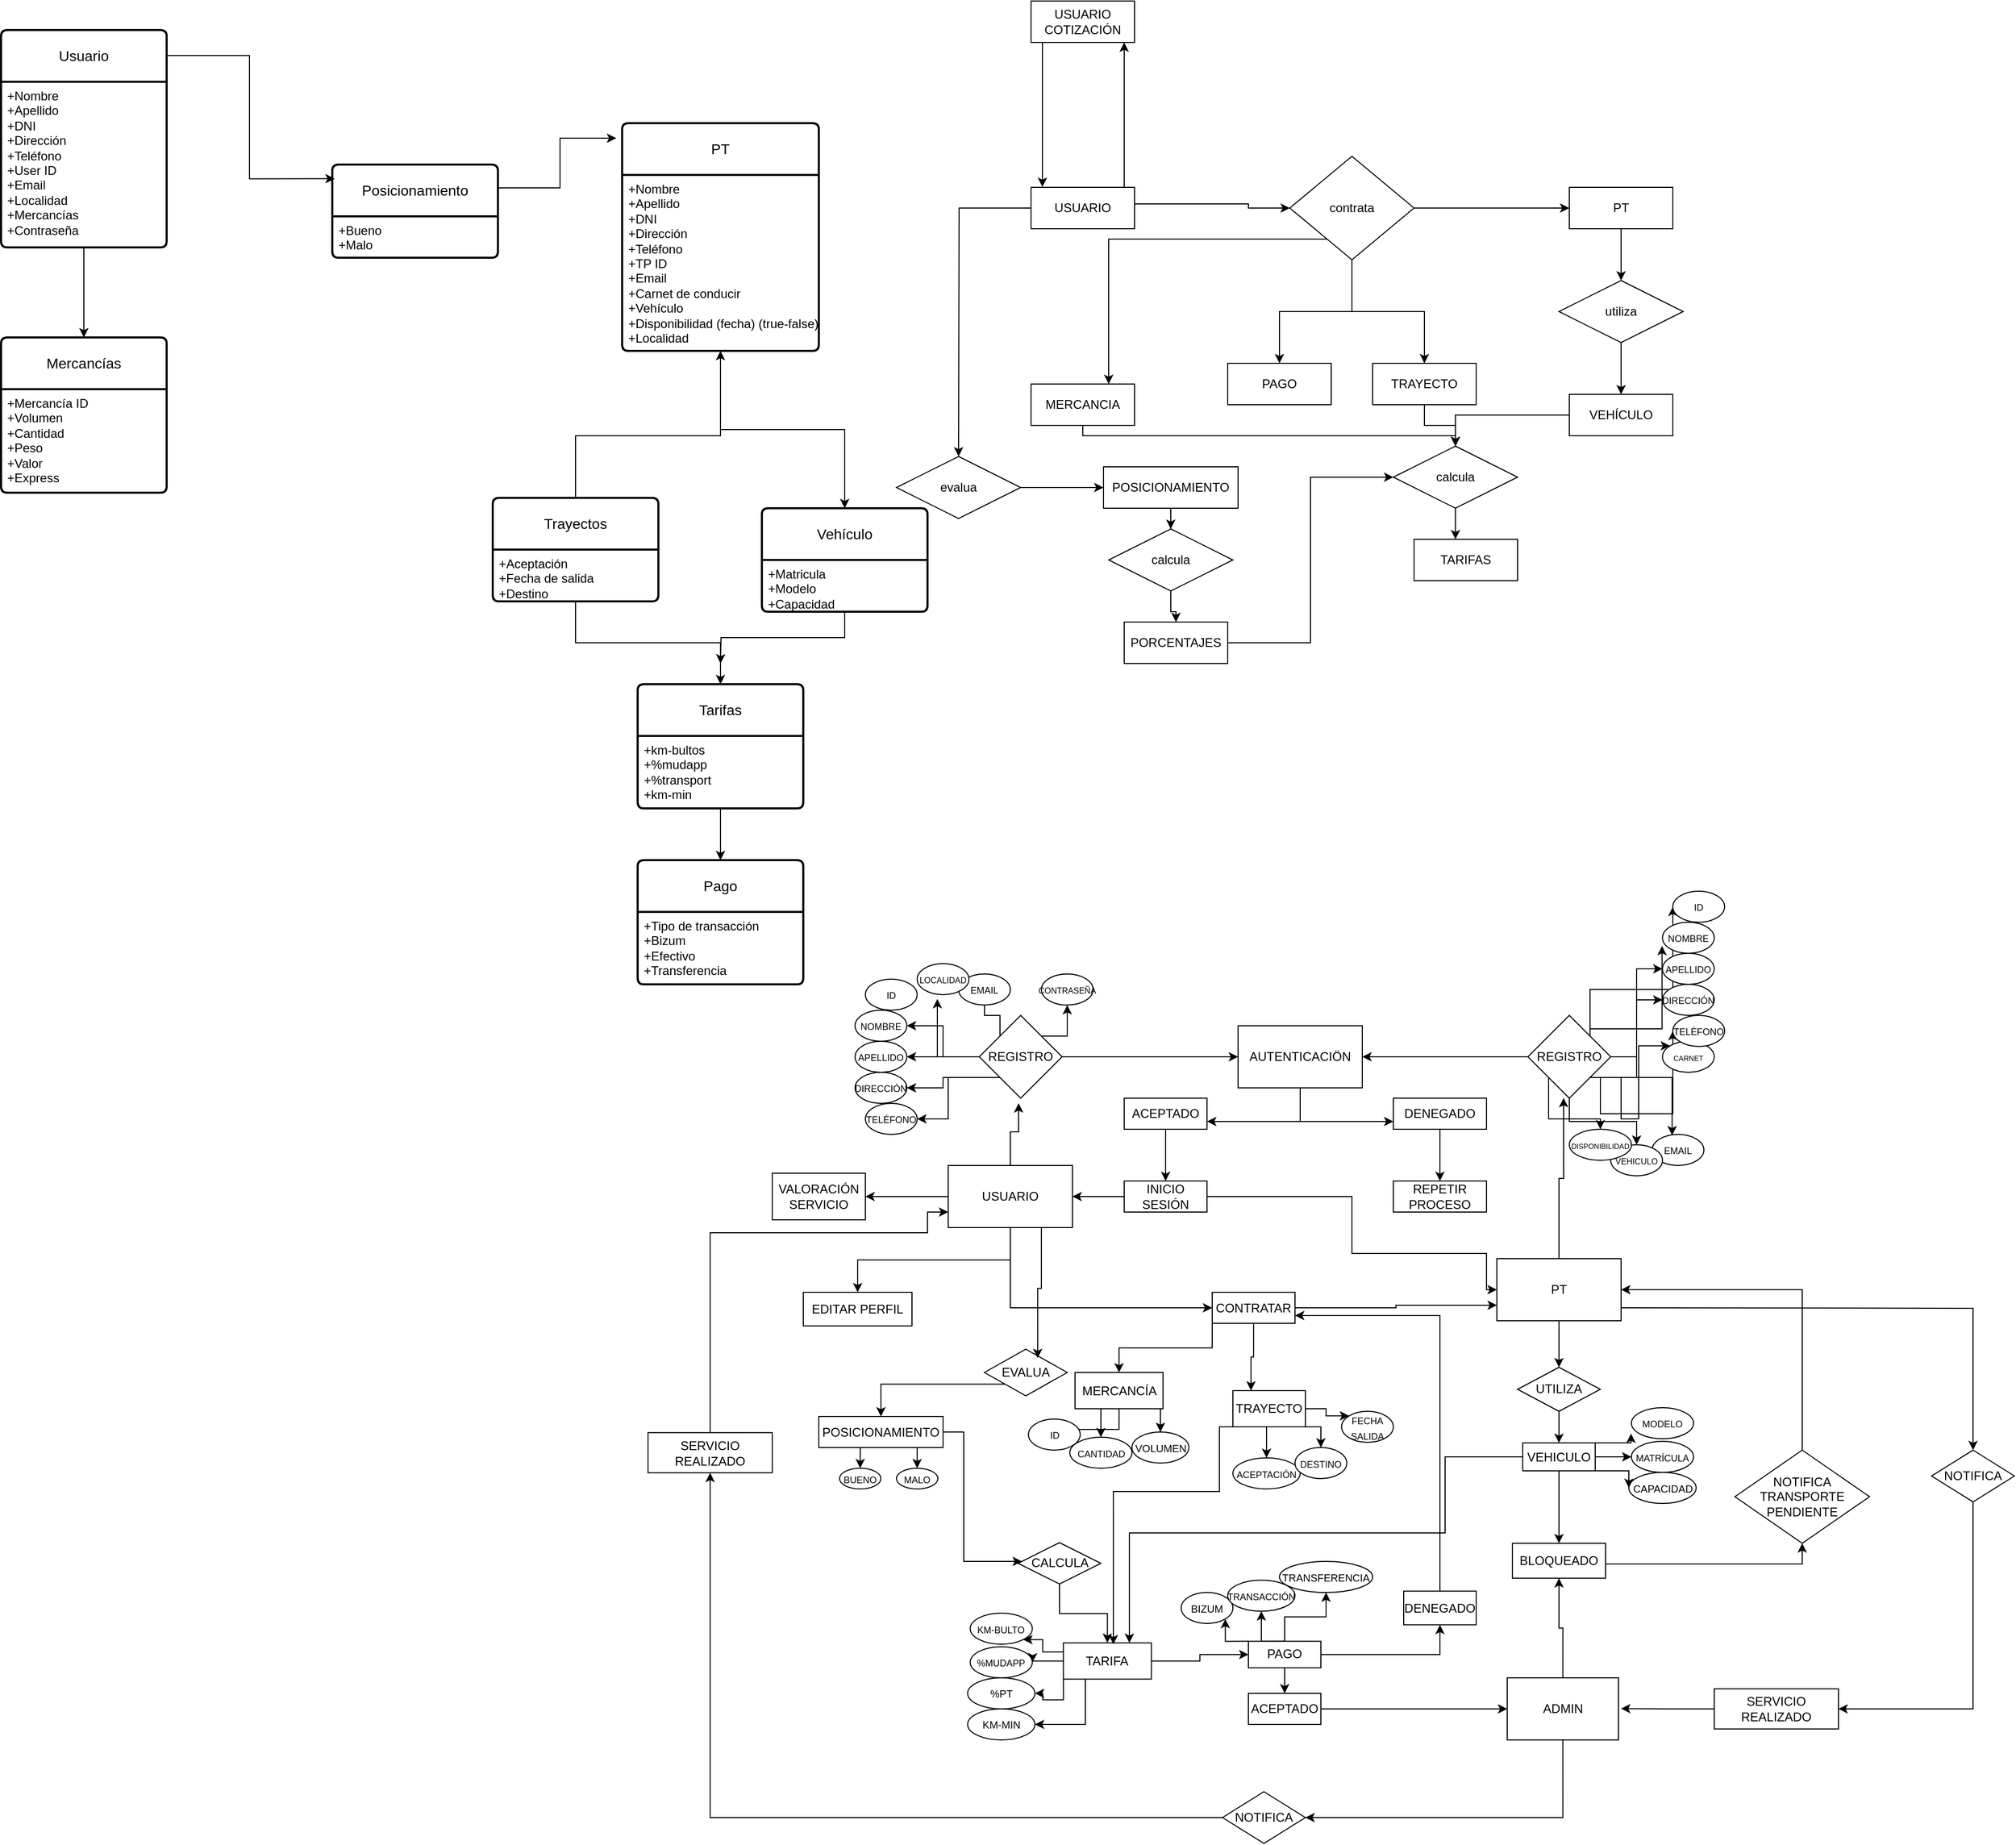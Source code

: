 <mxfile version="22.1.17" type="github">
  <diagram id="R2lEEEUBdFMjLlhIrx00" name="Page-1">
    <mxGraphModel dx="2389" dy="2555" grid="1" gridSize="10" guides="1" tooltips="1" connect="1" arrows="1" fold="1" page="1" pageScale="1" pageWidth="850" pageHeight="1100" math="0" shadow="0" extFonts="Permanent Marker^https://fonts.googleapis.com/css?family=Permanent+Marker">
      <root>
        <mxCell id="0" />
        <mxCell id="1" parent="0" />
        <mxCell id="s-wujuHhtaPkNqWGCWmi-6" style="edgeStyle=orthogonalEdgeStyle;rounded=0;orthogonalLoop=1;jettySize=auto;html=1;entryX=0;entryY=0.5;entryDx=0;entryDy=0;" parent="1" source="s-wujuHhtaPkNqWGCWmi-2" target="s-wujuHhtaPkNqWGCWmi-5" edge="1">
          <mxGeometry relative="1" as="geometry" />
        </mxCell>
        <mxCell id="s-wujuHhtaPkNqWGCWmi-42" style="edgeStyle=orthogonalEdgeStyle;rounded=0;orthogonalLoop=1;jettySize=auto;html=1;entryX=0.75;entryY=0;entryDx=0;entryDy=0;" parent="1" source="s-wujuHhtaPkNqWGCWmi-2" target="s-wujuHhtaPkNqWGCWmi-13" edge="1">
          <mxGeometry relative="1" as="geometry">
            <Array as="points">
              <mxPoint x="235" y="-830" />
            </Array>
          </mxGeometry>
        </mxCell>
        <mxCell id="s-wujuHhtaPkNqWGCWmi-43" style="edgeStyle=orthogonalEdgeStyle;rounded=0;orthogonalLoop=1;jettySize=auto;html=1;" parent="1" source="s-wujuHhtaPkNqWGCWmi-2" target="s-wujuHhtaPkNqWGCWmi-14" edge="1">
          <mxGeometry relative="1" as="geometry" />
        </mxCell>
        <mxCell id="s-wujuHhtaPkNqWGCWmi-44" style="edgeStyle=orthogonalEdgeStyle;rounded=0;orthogonalLoop=1;jettySize=auto;html=1;" parent="1" source="s-wujuHhtaPkNqWGCWmi-2" target="s-wujuHhtaPkNqWGCWmi-12" edge="1">
          <mxGeometry relative="1" as="geometry" />
        </mxCell>
        <mxCell id="s-wujuHhtaPkNqWGCWmi-2" value="contrata" style="shape=rhombus;perimeter=rhombusPerimeter;whiteSpace=wrap;html=1;align=center;" parent="1" vertex="1">
          <mxGeometry x="410" y="-910" width="120" height="100" as="geometry" />
        </mxCell>
        <mxCell id="s-wujuHhtaPkNqWGCWmi-25" style="edgeStyle=orthogonalEdgeStyle;rounded=0;orthogonalLoop=1;jettySize=auto;html=1;" parent="1" source="s-wujuHhtaPkNqWGCWmi-4" edge="1">
          <mxGeometry relative="1" as="geometry">
            <mxPoint x="90" y="-620" as="targetPoint" />
          </mxGeometry>
        </mxCell>
        <mxCell id="s-wujuHhtaPkNqWGCWmi-46" style="edgeStyle=orthogonalEdgeStyle;rounded=0;orthogonalLoop=1;jettySize=auto;html=1;" parent="1" source="s-wujuHhtaPkNqWGCWmi-4" target="s-wujuHhtaPkNqWGCWmi-45" edge="1">
          <mxGeometry relative="1" as="geometry">
            <Array as="points">
              <mxPoint x="250" y="-960" />
              <mxPoint x="250" y="-960" />
            </Array>
          </mxGeometry>
        </mxCell>
        <mxCell id="s-wujuHhtaPkNqWGCWmi-4" value="USUARIO" style="whiteSpace=wrap;html=1;align=center;" parent="1" vertex="1">
          <mxGeometry x="160" y="-880" width="100" height="40" as="geometry" />
        </mxCell>
        <mxCell id="s-wujuHhtaPkNqWGCWmi-29" style="edgeStyle=orthogonalEdgeStyle;rounded=0;orthogonalLoop=1;jettySize=auto;html=1;entryX=0.5;entryY=0;entryDx=0;entryDy=0;" parent="1" source="s-wujuHhtaPkNqWGCWmi-5" target="s-wujuHhtaPkNqWGCWmi-28" edge="1">
          <mxGeometry relative="1" as="geometry" />
        </mxCell>
        <mxCell id="s-wujuHhtaPkNqWGCWmi-5" value="PT" style="whiteSpace=wrap;html=1;align=center;" parent="1" vertex="1">
          <mxGeometry x="680" y="-880" width="100" height="40" as="geometry" />
        </mxCell>
        <mxCell id="s-wujuHhtaPkNqWGCWmi-10" style="edgeStyle=orthogonalEdgeStyle;rounded=0;orthogonalLoop=1;jettySize=auto;html=1;entryX=0;entryY=0.5;entryDx=0;entryDy=0;" parent="1" target="s-wujuHhtaPkNqWGCWmi-2" edge="1">
          <mxGeometry relative="1" as="geometry">
            <mxPoint x="260" y="-864" as="sourcePoint" />
            <mxPoint x="378.04" y="-855.85" as="targetPoint" />
            <Array as="points">
              <mxPoint x="370" y="-864" />
              <mxPoint x="370" y="-860" />
            </Array>
          </mxGeometry>
        </mxCell>
        <mxCell id="s-wujuHhtaPkNqWGCWmi-35" style="edgeStyle=orthogonalEdgeStyle;rounded=0;orthogonalLoop=1;jettySize=auto;html=1;entryX=0.5;entryY=0;entryDx=0;entryDy=0;" parent="1" source="s-wujuHhtaPkNqWGCWmi-11" target="s-wujuHhtaPkNqWGCWmi-32" edge="1">
          <mxGeometry relative="1" as="geometry" />
        </mxCell>
        <mxCell id="s-wujuHhtaPkNqWGCWmi-11" value="VEHÍCULO" style="whiteSpace=wrap;html=1;align=center;" parent="1" vertex="1">
          <mxGeometry x="680" y="-680" width="100" height="40" as="geometry" />
        </mxCell>
        <mxCell id="s-wujuHhtaPkNqWGCWmi-34" style="edgeStyle=orthogonalEdgeStyle;rounded=0;orthogonalLoop=1;jettySize=auto;html=1;entryX=0.5;entryY=0;entryDx=0;entryDy=0;" parent="1" source="s-wujuHhtaPkNqWGCWmi-12" target="s-wujuHhtaPkNqWGCWmi-32" edge="1">
          <mxGeometry relative="1" as="geometry" />
        </mxCell>
        <mxCell id="s-wujuHhtaPkNqWGCWmi-12" value="TRAYECTO" style="whiteSpace=wrap;html=1;align=center;" parent="1" vertex="1">
          <mxGeometry x="490" y="-710" width="100" height="40" as="geometry" />
        </mxCell>
        <mxCell id="s-wujuHhtaPkNqWGCWmi-33" style="edgeStyle=orthogonalEdgeStyle;rounded=0;orthogonalLoop=1;jettySize=auto;html=1;" parent="1" source="s-wujuHhtaPkNqWGCWmi-13" target="s-wujuHhtaPkNqWGCWmi-32" edge="1">
          <mxGeometry relative="1" as="geometry">
            <Array as="points">
              <mxPoint x="210" y="-640" />
              <mxPoint x="570" y="-640" />
            </Array>
          </mxGeometry>
        </mxCell>
        <mxCell id="s-wujuHhtaPkNqWGCWmi-13" value="MERCANCIA" style="whiteSpace=wrap;html=1;align=center;" parent="1" vertex="1">
          <mxGeometry x="160" y="-690" width="100" height="40" as="geometry" />
        </mxCell>
        <mxCell id="s-wujuHhtaPkNqWGCWmi-14" value="PAGO" style="whiteSpace=wrap;html=1;align=center;" parent="1" vertex="1">
          <mxGeometry x="350" y="-710" width="100" height="40" as="geometry" />
        </mxCell>
        <mxCell id="s-wujuHhtaPkNqWGCWmi-15" value="TARIFAS" style="whiteSpace=wrap;html=1;align=center;" parent="1" vertex="1">
          <mxGeometry x="530" y="-540" width="100" height="40" as="geometry" />
        </mxCell>
        <mxCell id="s-wujuHhtaPkNqWGCWmi-39" style="edgeStyle=orthogonalEdgeStyle;rounded=0;orthogonalLoop=1;jettySize=auto;html=1;entryX=0.5;entryY=0;entryDx=0;entryDy=0;" parent="1" source="s-wujuHhtaPkNqWGCWmi-16" target="s-wujuHhtaPkNqWGCWmi-38" edge="1">
          <mxGeometry relative="1" as="geometry" />
        </mxCell>
        <mxCell id="s-wujuHhtaPkNqWGCWmi-16" value="POSICIONAMIENTO" style="whiteSpace=wrap;html=1;align=center;" parent="1" vertex="1">
          <mxGeometry x="230" y="-610" width="130" height="40" as="geometry" />
        </mxCell>
        <mxCell id="s-wujuHhtaPkNqWGCWmi-41" style="edgeStyle=orthogonalEdgeStyle;rounded=0;orthogonalLoop=1;jettySize=auto;html=1;entryX=0;entryY=0.5;entryDx=0;entryDy=0;" parent="1" source="s-wujuHhtaPkNqWGCWmi-17" target="s-wujuHhtaPkNqWGCWmi-32" edge="1">
          <mxGeometry relative="1" as="geometry" />
        </mxCell>
        <mxCell id="s-wujuHhtaPkNqWGCWmi-17" value="PORCENTAJES" style="whiteSpace=wrap;html=1;align=center;" parent="1" vertex="1">
          <mxGeometry x="250" y="-460" width="100" height="40" as="geometry" />
        </mxCell>
        <mxCell id="s-wujuHhtaPkNqWGCWmi-26" style="edgeStyle=orthogonalEdgeStyle;rounded=0;orthogonalLoop=1;jettySize=auto;html=1;" parent="1" source="s-wujuHhtaPkNqWGCWmi-24" target="s-wujuHhtaPkNqWGCWmi-16" edge="1">
          <mxGeometry relative="1" as="geometry" />
        </mxCell>
        <mxCell id="s-wujuHhtaPkNqWGCWmi-24" value="evalua" style="shape=rhombus;perimeter=rhombusPerimeter;whiteSpace=wrap;html=1;align=center;" parent="1" vertex="1">
          <mxGeometry x="30" y="-620" width="120" height="60" as="geometry" />
        </mxCell>
        <mxCell id="s-wujuHhtaPkNqWGCWmi-30" style="edgeStyle=orthogonalEdgeStyle;rounded=0;orthogonalLoop=1;jettySize=auto;html=1;" parent="1" source="s-wujuHhtaPkNqWGCWmi-28" target="s-wujuHhtaPkNqWGCWmi-11" edge="1">
          <mxGeometry relative="1" as="geometry" />
        </mxCell>
        <mxCell id="s-wujuHhtaPkNqWGCWmi-28" value="utiliza" style="shape=rhombus;perimeter=rhombusPerimeter;whiteSpace=wrap;html=1;align=center;" parent="1" vertex="1">
          <mxGeometry x="670" y="-790" width="120" height="60" as="geometry" />
        </mxCell>
        <mxCell id="s-wujuHhtaPkNqWGCWmi-32" value="calcula" style="shape=rhombus;perimeter=rhombusPerimeter;whiteSpace=wrap;html=1;align=center;" parent="1" vertex="1">
          <mxGeometry x="510" y="-630" width="120" height="60" as="geometry" />
        </mxCell>
        <mxCell id="s-wujuHhtaPkNqWGCWmi-36" style="edgeStyle=orthogonalEdgeStyle;rounded=0;orthogonalLoop=1;jettySize=auto;html=1;entryX=0.4;entryY=0;entryDx=0;entryDy=0;entryPerimeter=0;" parent="1" source="s-wujuHhtaPkNqWGCWmi-32" target="s-wujuHhtaPkNqWGCWmi-15" edge="1">
          <mxGeometry relative="1" as="geometry" />
        </mxCell>
        <mxCell id="s-wujuHhtaPkNqWGCWmi-40" style="edgeStyle=orthogonalEdgeStyle;rounded=0;orthogonalLoop=1;jettySize=auto;html=1;" parent="1" source="s-wujuHhtaPkNqWGCWmi-38" target="s-wujuHhtaPkNqWGCWmi-17" edge="1">
          <mxGeometry relative="1" as="geometry" />
        </mxCell>
        <mxCell id="s-wujuHhtaPkNqWGCWmi-38" value="calcula" style="shape=rhombus;perimeter=rhombusPerimeter;whiteSpace=wrap;html=1;align=center;" parent="1" vertex="1">
          <mxGeometry x="235" y="-550" width="120" height="60" as="geometry" />
        </mxCell>
        <mxCell id="s-wujuHhtaPkNqWGCWmi-45" value="USUARIO COTIZACIÓN" style="whiteSpace=wrap;html=1;align=center;" parent="1" vertex="1">
          <mxGeometry x="160" y="-1060" width="100" height="40" as="geometry" />
        </mxCell>
        <mxCell id="s-wujuHhtaPkNqWGCWmi-47" style="edgeStyle=orthogonalEdgeStyle;rounded=0;orthogonalLoop=1;jettySize=auto;html=1;entryX=0.11;entryY=-0.01;entryDx=0;entryDy=0;entryPerimeter=0;" parent="1" source="s-wujuHhtaPkNqWGCWmi-45" target="s-wujuHhtaPkNqWGCWmi-4" edge="1">
          <mxGeometry relative="1" as="geometry">
            <Array as="points">
              <mxPoint x="180" y="-1020" />
              <mxPoint x="180" y="-1020" />
            </Array>
          </mxGeometry>
        </mxCell>
        <mxCell id="q2-BK6-ns6nN9b0wE0lk-145" style="edgeStyle=orthogonalEdgeStyle;rounded=0;orthogonalLoop=1;jettySize=auto;html=1;exitX=0.5;exitY=1;exitDx=0;exitDy=0;entryX=0.5;entryY=0;entryDx=0;entryDy=0;" parent="1" source="q2-BK6-ns6nN9b0wE0lk-79" target="q2-BK6-ns6nN9b0wE0lk-146" edge="1">
          <mxGeometry relative="1" as="geometry">
            <mxPoint x="60" y="220" as="targetPoint" />
          </mxGeometry>
        </mxCell>
        <mxCell id="q2-BK6-ns6nN9b0wE0lk-148" style="edgeStyle=orthogonalEdgeStyle;rounded=0;orthogonalLoop=1;jettySize=auto;html=1;exitX=0.5;exitY=1;exitDx=0;exitDy=0;entryX=0;entryY=0.5;entryDx=0;entryDy=0;" parent="1" source="q2-BK6-ns6nN9b0wE0lk-79" target="q2-BK6-ns6nN9b0wE0lk-147" edge="1">
          <mxGeometry relative="1" as="geometry" />
        </mxCell>
        <mxCell id="q2-BK6-ns6nN9b0wE0lk-282" value="" style="edgeStyle=orthogonalEdgeStyle;rounded=0;orthogonalLoop=1;jettySize=auto;html=1;" parent="1" source="q2-BK6-ns6nN9b0wE0lk-79" target="q2-BK6-ns6nN9b0wE0lk-281" edge="1">
          <mxGeometry relative="1" as="geometry" />
        </mxCell>
        <mxCell id="q2-BK6-ns6nN9b0wE0lk-79" value="USUARIO" style="rounded=0;whiteSpace=wrap;html=1;" parent="1" vertex="1">
          <mxGeometry x="80" y="65" width="120" height="60" as="geometry" />
        </mxCell>
        <mxCell id="q2-BK6-ns6nN9b0wE0lk-191" style="edgeStyle=orthogonalEdgeStyle;rounded=0;orthogonalLoop=1;jettySize=auto;html=1;exitX=0.5;exitY=1;exitDx=0;exitDy=0;" parent="1" source="q2-BK6-ns6nN9b0wE0lk-80" edge="1">
          <mxGeometry relative="1" as="geometry">
            <mxPoint x="670" y="260" as="targetPoint" />
          </mxGeometry>
        </mxCell>
        <mxCell id="MvOR6zMKKu_bMq5TuMZP-7" value="" style="edgeStyle=orthogonalEdgeStyle;rounded=0;orthogonalLoop=1;jettySize=auto;html=1;entryX=0.5;entryY=0;entryDx=0;entryDy=0;" edge="1" parent="1" target="MvOR6zMKKu_bMq5TuMZP-6">
          <mxGeometry relative="1" as="geometry">
            <mxPoint x="730" y="202.46" as="sourcePoint" />
            <mxPoint x="1070.059" y="357.497" as="targetPoint" />
          </mxGeometry>
        </mxCell>
        <mxCell id="q2-BK6-ns6nN9b0wE0lk-80" value="PT" style="rounded=0;whiteSpace=wrap;html=1;" parent="1" vertex="1">
          <mxGeometry x="610" y="155" width="120" height="60" as="geometry" />
        </mxCell>
        <mxCell id="q2-BK6-ns6nN9b0wE0lk-83" style="edgeStyle=orthogonalEdgeStyle;rounded=0;orthogonalLoop=1;jettySize=auto;html=1;exitX=1;exitY=0.5;exitDx=0;exitDy=0;entryX=0;entryY=0.5;entryDx=0;entryDy=0;" parent="1" source="q2-BK6-ns6nN9b0wE0lk-84" target="q2-BK6-ns6nN9b0wE0lk-87" edge="1">
          <mxGeometry relative="1" as="geometry">
            <mxPoint x="360" y="-130" as="targetPoint" />
          </mxGeometry>
        </mxCell>
        <mxCell id="q2-BK6-ns6nN9b0wE0lk-105" style="edgeStyle=orthogonalEdgeStyle;rounded=0;orthogonalLoop=1;jettySize=auto;html=1;entryX=1;entryY=0.5;entryDx=0;entryDy=0;" parent="1" source="q2-BK6-ns6nN9b0wE0lk-84" target="q2-BK6-ns6nN9b0wE0lk-93" edge="1">
          <mxGeometry relative="1" as="geometry">
            <mxPoint x="80" y="-35" as="sourcePoint" />
          </mxGeometry>
        </mxCell>
        <mxCell id="q2-BK6-ns6nN9b0wE0lk-106" style="edgeStyle=orthogonalEdgeStyle;rounded=0;orthogonalLoop=1;jettySize=auto;html=1;entryX=1;entryY=0.5;entryDx=0;entryDy=0;" parent="1" source="q2-BK6-ns6nN9b0wE0lk-84" target="q2-BK6-ns6nN9b0wE0lk-95" edge="1">
          <mxGeometry relative="1" as="geometry">
            <mxPoint x="80" y="-35" as="sourcePoint" />
          </mxGeometry>
        </mxCell>
        <mxCell id="q2-BK6-ns6nN9b0wE0lk-110" style="edgeStyle=orthogonalEdgeStyle;rounded=0;orthogonalLoop=1;jettySize=auto;html=1;exitX=0;exitY=0;exitDx=0;exitDy=0;entryX=0.5;entryY=0;entryDx=0;entryDy=0;" parent="1" source="q2-BK6-ns6nN9b0wE0lk-84" target="q2-BK6-ns6nN9b0wE0lk-97" edge="1">
          <mxGeometry relative="1" as="geometry">
            <mxPoint x="130" y="-170" as="sourcePoint" />
            <Array as="points">
              <mxPoint x="130" y="-80" />
              <mxPoint x="115" y="-80" />
            </Array>
          </mxGeometry>
        </mxCell>
        <mxCell id="q2-BK6-ns6nN9b0wE0lk-140" style="edgeStyle=orthogonalEdgeStyle;rounded=0;orthogonalLoop=1;jettySize=auto;html=1;exitX=0;exitY=1;exitDx=0;exitDy=0;entryX=1;entryY=0.5;entryDx=0;entryDy=0;" parent="1" source="q2-BK6-ns6nN9b0wE0lk-84" target="q2-BK6-ns6nN9b0wE0lk-94" edge="1">
          <mxGeometry relative="1" as="geometry" />
        </mxCell>
        <mxCell id="q2-BK6-ns6nN9b0wE0lk-141" style="edgeStyle=orthogonalEdgeStyle;rounded=0;orthogonalLoop=1;jettySize=auto;html=1;exitX=0;exitY=1;exitDx=0;exitDy=0;entryX=1;entryY=0.5;entryDx=0;entryDy=0;" parent="1" source="q2-BK6-ns6nN9b0wE0lk-84" target="q2-BK6-ns6nN9b0wE0lk-98" edge="1">
          <mxGeometry relative="1" as="geometry" />
        </mxCell>
        <mxCell id="q2-BK6-ns6nN9b0wE0lk-142" style="edgeStyle=orthogonalEdgeStyle;rounded=0;orthogonalLoop=1;jettySize=auto;html=1;exitX=1;exitY=0;exitDx=0;exitDy=0;entryX=0.5;entryY=1;entryDx=0;entryDy=0;" parent="1" source="q2-BK6-ns6nN9b0wE0lk-84" target="q2-BK6-ns6nN9b0wE0lk-103" edge="1">
          <mxGeometry relative="1" as="geometry" />
        </mxCell>
        <mxCell id="q2-BK6-ns6nN9b0wE0lk-84" value="REGISTRO" style="rhombus;whiteSpace=wrap;html=1;" parent="1" vertex="1">
          <mxGeometry x="110" y="-80" width="80" height="80" as="geometry" />
        </mxCell>
        <mxCell id="q2-BK6-ns6nN9b0wE0lk-85" style="edgeStyle=orthogonalEdgeStyle;rounded=0;orthogonalLoop=1;jettySize=auto;html=1;exitX=0.5;exitY=1;exitDx=0;exitDy=0;entryX=1;entryY=0.75;entryDx=0;entryDy=0;" parent="1" source="q2-BK6-ns6nN9b0wE0lk-87" target="q2-BK6-ns6nN9b0wE0lk-88" edge="1">
          <mxGeometry relative="1" as="geometry" />
        </mxCell>
        <mxCell id="q2-BK6-ns6nN9b0wE0lk-86" style="edgeStyle=orthogonalEdgeStyle;rounded=0;orthogonalLoop=1;jettySize=auto;html=1;exitX=0.5;exitY=1;exitDx=0;exitDy=0;entryX=0;entryY=0.75;entryDx=0;entryDy=0;" parent="1" source="q2-BK6-ns6nN9b0wE0lk-87" target="q2-BK6-ns6nN9b0wE0lk-89" edge="1">
          <mxGeometry relative="1" as="geometry" />
        </mxCell>
        <mxCell id="q2-BK6-ns6nN9b0wE0lk-87" value="AUTENTICACIÖN" style="rounded=0;whiteSpace=wrap;html=1;" parent="1" vertex="1">
          <mxGeometry x="360" y="-70" width="120" height="60" as="geometry" />
        </mxCell>
        <mxCell id="q2-BK6-ns6nN9b0wE0lk-138" style="edgeStyle=orthogonalEdgeStyle;rounded=0;orthogonalLoop=1;jettySize=auto;html=1;exitX=0.5;exitY=1;exitDx=0;exitDy=0;" parent="1" source="q2-BK6-ns6nN9b0wE0lk-88" target="q2-BK6-ns6nN9b0wE0lk-137" edge="1">
          <mxGeometry relative="1" as="geometry" />
        </mxCell>
        <mxCell id="q2-BK6-ns6nN9b0wE0lk-88" value="ACEPTADO" style="whiteSpace=wrap;html=1;align=center;" parent="1" vertex="1">
          <mxGeometry x="250" width="80" height="30" as="geometry" />
        </mxCell>
        <mxCell id="q2-BK6-ns6nN9b0wE0lk-136" style="edgeStyle=orthogonalEdgeStyle;rounded=0;orthogonalLoop=1;jettySize=auto;html=1;exitX=0.5;exitY=1;exitDx=0;exitDy=0;entryX=0.5;entryY=0;entryDx=0;entryDy=0;" parent="1" source="q2-BK6-ns6nN9b0wE0lk-89" target="q2-BK6-ns6nN9b0wE0lk-135" edge="1">
          <mxGeometry relative="1" as="geometry" />
        </mxCell>
        <mxCell id="q2-BK6-ns6nN9b0wE0lk-89" value="DENEGADO" style="whiteSpace=wrap;html=1;align=center;" parent="1" vertex="1">
          <mxGeometry x="510" width="90" height="30" as="geometry" />
        </mxCell>
        <mxCell id="q2-BK6-ns6nN9b0wE0lk-90" style="edgeStyle=orthogonalEdgeStyle;rounded=0;orthogonalLoop=1;jettySize=auto;html=1;exitX=0;exitY=0.5;exitDx=0;exitDy=0;entryX=1;entryY=0.5;entryDx=0;entryDy=0;" parent="1" source="q2-BK6-ns6nN9b0wE0lk-91" target="q2-BK6-ns6nN9b0wE0lk-87" edge="1">
          <mxGeometry relative="1" as="geometry">
            <mxPoint x="480" y="-130" as="targetPoint" />
          </mxGeometry>
        </mxCell>
        <mxCell id="q2-BK6-ns6nN9b0wE0lk-126" style="edgeStyle=orthogonalEdgeStyle;rounded=0;orthogonalLoop=1;jettySize=auto;html=1;exitX=0;exitY=1;exitDx=0;exitDy=0;entryX=0.5;entryY=0;entryDx=0;entryDy=0;" parent="1" source="q2-BK6-ns6nN9b0wE0lk-91" target="q2-BK6-ns6nN9b0wE0lk-124" edge="1">
          <mxGeometry relative="1" as="geometry" />
        </mxCell>
        <mxCell id="q2-BK6-ns6nN9b0wE0lk-127" style="edgeStyle=orthogonalEdgeStyle;rounded=0;orthogonalLoop=1;jettySize=auto;html=1;exitX=0.5;exitY=1;exitDx=0;exitDy=0;entryX=0.5;entryY=0;entryDx=0;entryDy=0;" parent="1" source="q2-BK6-ns6nN9b0wE0lk-91" target="q2-BK6-ns6nN9b0wE0lk-117" edge="1">
          <mxGeometry relative="1" as="geometry" />
        </mxCell>
        <mxCell id="q2-BK6-ns6nN9b0wE0lk-129" style="edgeStyle=orthogonalEdgeStyle;rounded=0;orthogonalLoop=1;jettySize=auto;html=1;exitX=1;exitY=1;exitDx=0;exitDy=0;entryX=0;entryY=0;entryDx=0;entryDy=0;" parent="1" source="q2-BK6-ns6nN9b0wE0lk-91" target="q2-BK6-ns6nN9b0wE0lk-118" edge="1">
          <mxGeometry relative="1" as="geometry">
            <Array as="points">
              <mxPoint x="730" y="-20" />
              <mxPoint x="730" y="20" />
              <mxPoint x="747" y="20" />
            </Array>
          </mxGeometry>
        </mxCell>
        <mxCell id="q2-BK6-ns6nN9b0wE0lk-130" style="edgeStyle=orthogonalEdgeStyle;rounded=0;orthogonalLoop=1;jettySize=auto;html=1;exitX=1;exitY=1;exitDx=0;exitDy=0;entryX=0;entryY=0.5;entryDx=0;entryDy=0;" parent="1" source="q2-BK6-ns6nN9b0wE0lk-91" target="q2-BK6-ns6nN9b0wE0lk-123" edge="1">
          <mxGeometry relative="1" as="geometry">
            <Array as="points">
              <mxPoint x="710" y="-20" />
              <mxPoint x="710" y="15" />
            </Array>
          </mxGeometry>
        </mxCell>
        <mxCell id="q2-BK6-ns6nN9b0wE0lk-131" style="edgeStyle=orthogonalEdgeStyle;rounded=0;orthogonalLoop=1;jettySize=auto;html=1;exitX=1;exitY=1;exitDx=0;exitDy=0;entryX=0;entryY=0.5;entryDx=0;entryDy=0;" parent="1" source="q2-BK6-ns6nN9b0wE0lk-91" target="q2-BK6-ns6nN9b0wE0lk-120" edge="1">
          <mxGeometry relative="1" as="geometry" />
        </mxCell>
        <mxCell id="q2-BK6-ns6nN9b0wE0lk-132" style="edgeStyle=orthogonalEdgeStyle;rounded=0;orthogonalLoop=1;jettySize=auto;html=1;exitX=1;exitY=0.5;exitDx=0;exitDy=0;entryX=0;entryY=0.5;entryDx=0;entryDy=0;" parent="1" source="q2-BK6-ns6nN9b0wE0lk-91" target="q2-BK6-ns6nN9b0wE0lk-121" edge="1">
          <mxGeometry relative="1" as="geometry" />
        </mxCell>
        <mxCell id="q2-BK6-ns6nN9b0wE0lk-134" style="edgeStyle=orthogonalEdgeStyle;rounded=0;orthogonalLoop=1;jettySize=auto;html=1;exitX=1;exitY=0;exitDx=0;exitDy=0;entryX=0;entryY=0.5;entryDx=0;entryDy=0;" parent="1" source="q2-BK6-ns6nN9b0wE0lk-91" target="q2-BK6-ns6nN9b0wE0lk-122" edge="1">
          <mxGeometry relative="1" as="geometry">
            <Array as="points">
              <mxPoint x="700" y="-105" />
            </Array>
          </mxGeometry>
        </mxCell>
        <mxCell id="q2-BK6-ns6nN9b0wE0lk-91" value="REGISTRO" style="rhombus;whiteSpace=wrap;html=1;" parent="1" vertex="1">
          <mxGeometry x="640" y="-80" width="80" height="80" as="geometry" />
        </mxCell>
        <mxCell id="q2-BK6-ns6nN9b0wE0lk-93" value="&lt;font style=&quot;font-size: 9px;&quot;&gt;NOMBRE&lt;/font&gt;" style="ellipse;whiteSpace=wrap;html=1;" parent="1" vertex="1">
          <mxGeometry x="-10" y="-85" width="50" height="30" as="geometry" />
        </mxCell>
        <mxCell id="q2-BK6-ns6nN9b0wE0lk-94" value="&lt;font style=&quot;font-size: 9px;&quot;&gt;DIRECCIÓN&lt;/font&gt;" style="ellipse;whiteSpace=wrap;html=1;" parent="1" vertex="1">
          <mxGeometry x="-10" y="-25" width="50" height="30" as="geometry" />
        </mxCell>
        <mxCell id="q2-BK6-ns6nN9b0wE0lk-95" value="&lt;font style=&quot;font-size: 9px;&quot;&gt;APELLIDO&lt;/font&gt;" style="ellipse;whiteSpace=wrap;html=1;" parent="1" vertex="1">
          <mxGeometry x="-10" y="-55" width="50" height="30" as="geometry" />
        </mxCell>
        <mxCell id="q2-BK6-ns6nN9b0wE0lk-96" value="&lt;font style=&quot;font-size: 9px;&quot;&gt;ID&lt;/font&gt;" style="ellipse;whiteSpace=wrap;html=1;" parent="1" vertex="1">
          <mxGeometry y="-115" width="50" height="30" as="geometry" />
        </mxCell>
        <mxCell id="q2-BK6-ns6nN9b0wE0lk-97" value="&lt;font style=&quot;font-size: 9px;&quot;&gt;EMAIL&lt;/font&gt;" style="ellipse;whiteSpace=wrap;html=1;" parent="1" vertex="1">
          <mxGeometry x="90" y="-120" width="50" height="30" as="geometry" />
        </mxCell>
        <mxCell id="q2-BK6-ns6nN9b0wE0lk-98" value="&lt;font style=&quot;font-size: 9px;&quot;&gt;TELÉFONO&lt;/font&gt;" style="ellipse;whiteSpace=wrap;html=1;" parent="1" vertex="1">
          <mxGeometry y="5" width="50" height="30" as="geometry" />
        </mxCell>
        <mxCell id="q2-BK6-ns6nN9b0wE0lk-100" value="&lt;font style=&quot;font-size: 8px;&quot;&gt;LOCALIDAD&lt;/font&gt;" style="ellipse;whiteSpace=wrap;html=1;" parent="1" vertex="1">
          <mxGeometry x="50" y="-130" width="50" height="30" as="geometry" />
        </mxCell>
        <mxCell id="q2-BK6-ns6nN9b0wE0lk-103" value="&lt;font style=&quot;font-size: 8px;&quot;&gt;CONTRASEÑA&lt;/font&gt;" style="ellipse;whiteSpace=wrap;html=1;" parent="1" vertex="1">
          <mxGeometry x="170" y="-120" width="50" height="30" as="geometry" />
        </mxCell>
        <mxCell id="q2-BK6-ns6nN9b0wE0lk-116" value="&lt;font style=&quot;font-size: 9px;&quot;&gt;EMAIL&lt;/font&gt;" style="ellipse;whiteSpace=wrap;html=1;" parent="1" vertex="1">
          <mxGeometry x="760" y="35" width="50" height="30" as="geometry" />
        </mxCell>
        <mxCell id="q2-BK6-ns6nN9b0wE0lk-117" value="&lt;font style=&quot;font-size: 8px;&quot;&gt;VEHICULO&lt;/font&gt;" style="ellipse;whiteSpace=wrap;html=1;" parent="1" vertex="1">
          <mxGeometry x="720" y="45" width="50" height="30" as="geometry" />
        </mxCell>
        <mxCell id="q2-BK6-ns6nN9b0wE0lk-118" value="&lt;font style=&quot;font-size: 7px;&quot;&gt;CARNET&lt;/font&gt;" style="ellipse;whiteSpace=wrap;html=1;" parent="1" vertex="1">
          <mxGeometry x="770" y="-55" width="50" height="30" as="geometry" />
        </mxCell>
        <mxCell id="q2-BK6-ns6nN9b0wE0lk-119" value="&lt;font style=&quot;font-size: 9px;&quot;&gt;NOMBRE&lt;/font&gt;" style="ellipse;whiteSpace=wrap;html=1;" parent="1" vertex="1">
          <mxGeometry x="770" y="-170" width="50" height="30" as="geometry" />
        </mxCell>
        <mxCell id="q2-BK6-ns6nN9b0wE0lk-120" value="&lt;font style=&quot;font-size: 9px;&quot;&gt;DIRECCIÓN&lt;/font&gt;" style="ellipse;whiteSpace=wrap;html=1;" parent="1" vertex="1">
          <mxGeometry x="770" y="-110" width="50" height="30" as="geometry" />
        </mxCell>
        <mxCell id="q2-BK6-ns6nN9b0wE0lk-121" value="&lt;font style=&quot;font-size: 9px;&quot;&gt;APELLIDO&lt;/font&gt;" style="ellipse;whiteSpace=wrap;html=1;" parent="1" vertex="1">
          <mxGeometry x="770" y="-140" width="50" height="30" as="geometry" />
        </mxCell>
        <mxCell id="q2-BK6-ns6nN9b0wE0lk-122" value="&lt;font style=&quot;font-size: 9px;&quot;&gt;ID&lt;/font&gt;" style="ellipse;whiteSpace=wrap;html=1;" parent="1" vertex="1">
          <mxGeometry x="780" y="-200" width="50" height="30" as="geometry" />
        </mxCell>
        <mxCell id="q2-BK6-ns6nN9b0wE0lk-123" value="&lt;font style=&quot;font-size: 9px;&quot;&gt;TELÉFONO&lt;/font&gt;" style="ellipse;whiteSpace=wrap;html=1;" parent="1" vertex="1">
          <mxGeometry x="780" y="-80" width="50" height="30" as="geometry" />
        </mxCell>
        <mxCell id="q2-BK6-ns6nN9b0wE0lk-124" value="&lt;font style=&quot;font-size: 7px;&quot;&gt;DISPONIBILIDAD&lt;/font&gt;" style="ellipse;whiteSpace=wrap;html=1;" parent="1" vertex="1">
          <mxGeometry x="680" y="30" width="60" height="30" as="geometry" />
        </mxCell>
        <mxCell id="q2-BK6-ns6nN9b0wE0lk-128" style="edgeStyle=orthogonalEdgeStyle;rounded=0;orthogonalLoop=1;jettySize=auto;html=1;exitX=1;exitY=1;exitDx=0;exitDy=0;entryX=0.386;entryY=0.029;entryDx=0;entryDy=0;entryPerimeter=0;" parent="1" source="q2-BK6-ns6nN9b0wE0lk-91" target="q2-BK6-ns6nN9b0wE0lk-116" edge="1">
          <mxGeometry relative="1" as="geometry" />
        </mxCell>
        <mxCell id="q2-BK6-ns6nN9b0wE0lk-133" style="edgeStyle=orthogonalEdgeStyle;rounded=0;orthogonalLoop=1;jettySize=auto;html=1;exitX=1;exitY=0;exitDx=0;exitDy=0;entryX=-0.008;entryY=0.764;entryDx=0;entryDy=0;entryPerimeter=0;" parent="1" source="q2-BK6-ns6nN9b0wE0lk-91" target="q2-BK6-ns6nN9b0wE0lk-119" edge="1">
          <mxGeometry relative="1" as="geometry">
            <Array as="points">
              <mxPoint x="700" y="-67" />
            </Array>
          </mxGeometry>
        </mxCell>
        <mxCell id="q2-BK6-ns6nN9b0wE0lk-135" value="REPETIR PROCESO" style="rounded=0;whiteSpace=wrap;html=1;" parent="1" vertex="1">
          <mxGeometry x="510" y="80" width="90" height="30" as="geometry" />
        </mxCell>
        <mxCell id="q2-BK6-ns6nN9b0wE0lk-144" style="edgeStyle=orthogonalEdgeStyle;rounded=0;orthogonalLoop=1;jettySize=auto;html=1;exitX=0;exitY=0.5;exitDx=0;exitDy=0;entryX=1;entryY=0.5;entryDx=0;entryDy=0;" parent="1" source="q2-BK6-ns6nN9b0wE0lk-137" target="q2-BK6-ns6nN9b0wE0lk-79" edge="1">
          <mxGeometry relative="1" as="geometry" />
        </mxCell>
        <mxCell id="q2-BK6-ns6nN9b0wE0lk-162" style="edgeStyle=orthogonalEdgeStyle;rounded=0;orthogonalLoop=1;jettySize=auto;html=1;exitX=1;exitY=0.5;exitDx=0;exitDy=0;entryX=0;entryY=0.5;entryDx=0;entryDy=0;" parent="1" source="q2-BK6-ns6nN9b0wE0lk-137" target="q2-BK6-ns6nN9b0wE0lk-80" edge="1">
          <mxGeometry relative="1" as="geometry">
            <Array as="points">
              <mxPoint x="470" y="95" />
              <mxPoint x="470" y="150" />
              <mxPoint x="600" y="150" />
              <mxPoint x="600" y="185" />
            </Array>
          </mxGeometry>
        </mxCell>
        <mxCell id="q2-BK6-ns6nN9b0wE0lk-137" value="INICIO SESIÓN" style="rounded=0;whiteSpace=wrap;html=1;" parent="1" vertex="1">
          <mxGeometry x="250" y="80" width="80" height="30" as="geometry" />
        </mxCell>
        <mxCell id="q2-BK6-ns6nN9b0wE0lk-139" style="edgeStyle=orthogonalEdgeStyle;rounded=0;orthogonalLoop=1;jettySize=auto;html=1;exitX=0;exitY=0.5;exitDx=0;exitDy=0;entryX=0.39;entryY=1.138;entryDx=0;entryDy=0;entryPerimeter=0;" parent="1" source="q2-BK6-ns6nN9b0wE0lk-84" target="q2-BK6-ns6nN9b0wE0lk-100" edge="1">
          <mxGeometry relative="1" as="geometry" />
        </mxCell>
        <mxCell id="q2-BK6-ns6nN9b0wE0lk-143" style="edgeStyle=orthogonalEdgeStyle;rounded=0;orthogonalLoop=1;jettySize=auto;html=1;exitX=0.5;exitY=0;exitDx=0;exitDy=0;entryX=0.475;entryY=1.061;entryDx=0;entryDy=0;entryPerimeter=0;" parent="1" source="q2-BK6-ns6nN9b0wE0lk-79" target="q2-BK6-ns6nN9b0wE0lk-84" edge="1">
          <mxGeometry relative="1" as="geometry" />
        </mxCell>
        <mxCell id="q2-BK6-ns6nN9b0wE0lk-146" value="EDITAR PERFIL" style="rounded=0;whiteSpace=wrap;html=1;" parent="1" vertex="1">
          <mxGeometry x="-60" y="187.5" width="105" height="32.5" as="geometry" />
        </mxCell>
        <mxCell id="q2-BK6-ns6nN9b0wE0lk-202" style="edgeStyle=orthogonalEdgeStyle;rounded=0;orthogonalLoop=1;jettySize=auto;html=1;exitX=0;exitY=1;exitDx=0;exitDy=0;" parent="1" source="q2-BK6-ns6nN9b0wE0lk-147" target="q2-BK6-ns6nN9b0wE0lk-184" edge="1">
          <mxGeometry relative="1" as="geometry" />
        </mxCell>
        <mxCell id="q2-BK6-ns6nN9b0wE0lk-205" style="edgeStyle=orthogonalEdgeStyle;rounded=0;orthogonalLoop=1;jettySize=auto;html=1;exitX=1;exitY=0.5;exitDx=0;exitDy=0;entryX=0;entryY=0.75;entryDx=0;entryDy=0;" parent="1" source="q2-BK6-ns6nN9b0wE0lk-147" target="q2-BK6-ns6nN9b0wE0lk-80" edge="1">
          <mxGeometry relative="1" as="geometry" />
        </mxCell>
        <mxCell id="q2-BK6-ns6nN9b0wE0lk-268" style="edgeStyle=orthogonalEdgeStyle;rounded=0;orthogonalLoop=1;jettySize=auto;html=1;exitX=0.5;exitY=1;exitDx=0;exitDy=0;entryX=0.25;entryY=0;entryDx=0;entryDy=0;" parent="1" source="q2-BK6-ns6nN9b0wE0lk-147" target="q2-BK6-ns6nN9b0wE0lk-173" edge="1">
          <mxGeometry relative="1" as="geometry" />
        </mxCell>
        <mxCell id="q2-BK6-ns6nN9b0wE0lk-147" value="CONTRATAR" style="rounded=0;whiteSpace=wrap;html=1;" parent="1" vertex="1">
          <mxGeometry x="335" y="187.5" width="80" height="30" as="geometry" />
        </mxCell>
        <mxCell id="q2-BK6-ns6nN9b0wE0lk-164" style="edgeStyle=orthogonalEdgeStyle;rounded=0;orthogonalLoop=1;jettySize=auto;html=1;exitX=1;exitY=1;exitDx=0;exitDy=0;" parent="1" source="q2-BK6-ns6nN9b0wE0lk-151" target="q2-BK6-ns6nN9b0wE0lk-152" edge="1">
          <mxGeometry relative="1" as="geometry" />
        </mxCell>
        <mxCell id="q2-BK6-ns6nN9b0wE0lk-151" value="EVALUA" style="rhombus;whiteSpace=wrap;html=1;" parent="1" vertex="1">
          <mxGeometry x="115" y="242.5" width="80" height="45" as="geometry" />
        </mxCell>
        <mxCell id="q2-BK6-ns6nN9b0wE0lk-157" style="edgeStyle=orthogonalEdgeStyle;rounded=0;orthogonalLoop=1;jettySize=auto;html=1;exitX=0.5;exitY=1;exitDx=0;exitDy=0;entryX=0.5;entryY=0;entryDx=0;entryDy=0;" parent="1" source="q2-BK6-ns6nN9b0wE0lk-152" target="q2-BK6-ns6nN9b0wE0lk-155" edge="1">
          <mxGeometry relative="1" as="geometry" />
        </mxCell>
        <mxCell id="q2-BK6-ns6nN9b0wE0lk-172" value="" style="edgeStyle=orthogonalEdgeStyle;rounded=0;orthogonalLoop=1;jettySize=auto;html=1;" parent="1" source="q2-BK6-ns6nN9b0wE0lk-152" target="q2-BK6-ns6nN9b0wE0lk-171" edge="1">
          <mxGeometry relative="1" as="geometry">
            <Array as="points">
              <mxPoint x="95" y="322.5" />
              <mxPoint x="95" y="447.5" />
            </Array>
          </mxGeometry>
        </mxCell>
        <mxCell id="MvOR6zMKKu_bMq5TuMZP-1" style="edgeStyle=orthogonalEdgeStyle;rounded=0;orthogonalLoop=1;jettySize=auto;html=1;exitX=0.75;exitY=1;exitDx=0;exitDy=0;entryX=0.5;entryY=0;entryDx=0;entryDy=0;" edge="1" parent="1" source="q2-BK6-ns6nN9b0wE0lk-152" target="q2-BK6-ns6nN9b0wE0lk-156">
          <mxGeometry relative="1" as="geometry" />
        </mxCell>
        <mxCell id="q2-BK6-ns6nN9b0wE0lk-152" value="POSICIONAMIENTO" style="rounded=0;whiteSpace=wrap;html=1;" parent="1" vertex="1">
          <mxGeometry x="-45" y="307.5" width="120" height="30" as="geometry" />
        </mxCell>
        <mxCell id="q2-BK6-ns6nN9b0wE0lk-155" value="&lt;font style=&quot;font-size: 9px;&quot;&gt;BUENO&lt;/font&gt;" style="ellipse;whiteSpace=wrap;html=1;" parent="1" vertex="1">
          <mxGeometry x="-25" y="357.5" width="40" height="20" as="geometry" />
        </mxCell>
        <mxCell id="q2-BK6-ns6nN9b0wE0lk-156" value="&lt;font style=&quot;font-size: 9px;&quot;&gt;MALO&lt;/font&gt;" style="ellipse;whiteSpace=wrap;html=1;" parent="1" vertex="1">
          <mxGeometry x="30" y="357.5" width="40" height="20" as="geometry" />
        </mxCell>
        <mxCell id="q2-BK6-ns6nN9b0wE0lk-161" style="edgeStyle=orthogonalEdgeStyle;rounded=0;orthogonalLoop=1;jettySize=auto;html=1;exitX=0.5;exitY=0;exitDx=0;exitDy=0;entryX=0.431;entryY=0.997;entryDx=0;entryDy=0;entryPerimeter=0;" parent="1" source="q2-BK6-ns6nN9b0wE0lk-80" target="q2-BK6-ns6nN9b0wE0lk-91" edge="1">
          <mxGeometry relative="1" as="geometry" />
        </mxCell>
        <mxCell id="q2-BK6-ns6nN9b0wE0lk-245" style="edgeStyle=orthogonalEdgeStyle;rounded=0;orthogonalLoop=1;jettySize=auto;html=1;exitX=0.5;exitY=1;exitDx=0;exitDy=0;entryX=0.5;entryY=0;entryDx=0;entryDy=0;" parent="1" source="q2-BK6-ns6nN9b0wE0lk-171" target="q2-BK6-ns6nN9b0wE0lk-207" edge="1">
          <mxGeometry relative="1" as="geometry" />
        </mxCell>
        <mxCell id="q2-BK6-ns6nN9b0wE0lk-171" value="CALCULA" style="rhombus;whiteSpace=wrap;html=1;rounded=0;" parent="1" vertex="1">
          <mxGeometry x="147.5" y="429.37" width="80" height="40" as="geometry" />
        </mxCell>
        <mxCell id="q2-BK6-ns6nN9b0wE0lk-178" style="edgeStyle=orthogonalEdgeStyle;rounded=0;orthogonalLoop=1;jettySize=auto;html=1;exitX=0.5;exitY=1;exitDx=0;exitDy=0;entryX=0.5;entryY=0;entryDx=0;entryDy=0;" parent="1" source="q2-BK6-ns6nN9b0wE0lk-173" target="q2-BK6-ns6nN9b0wE0lk-176" edge="1">
          <mxGeometry relative="1" as="geometry" />
        </mxCell>
        <mxCell id="q2-BK6-ns6nN9b0wE0lk-180" style="edgeStyle=orthogonalEdgeStyle;rounded=0;orthogonalLoop=1;jettySize=auto;html=1;exitX=1;exitY=1;exitDx=0;exitDy=0;entryX=0.5;entryY=0;entryDx=0;entryDy=0;" parent="1" source="q2-BK6-ns6nN9b0wE0lk-173" target="q2-BK6-ns6nN9b0wE0lk-179" edge="1">
          <mxGeometry relative="1" as="geometry" />
        </mxCell>
        <mxCell id="q2-BK6-ns6nN9b0wE0lk-265" style="edgeStyle=orthogonalEdgeStyle;rounded=0;orthogonalLoop=1;jettySize=auto;html=1;exitX=1;exitY=0.5;exitDx=0;exitDy=0;entryX=0;entryY=0;entryDx=0;entryDy=0;" parent="1" source="q2-BK6-ns6nN9b0wE0lk-173" target="q2-BK6-ns6nN9b0wE0lk-175" edge="1">
          <mxGeometry relative="1" as="geometry" />
        </mxCell>
        <mxCell id="q2-BK6-ns6nN9b0wE0lk-173" value="TRAYECTO" style="whiteSpace=wrap;html=1;rounded=0;" parent="1" vertex="1">
          <mxGeometry x="355" y="282.5" width="70" height="35" as="geometry" />
        </mxCell>
        <mxCell id="q2-BK6-ns6nN9b0wE0lk-175" value="&lt;font style=&quot;font-size: 9px;&quot;&gt;FECHA SALIDA&lt;/font&gt;" style="ellipse;whiteSpace=wrap;html=1;" parent="1" vertex="1">
          <mxGeometry x="460" y="302.5" width="50" height="30" as="geometry" />
        </mxCell>
        <mxCell id="q2-BK6-ns6nN9b0wE0lk-176" value="&lt;font style=&quot;font-size: 9px;&quot;&gt;ACEPTACIÓN&lt;/font&gt;" style="ellipse;whiteSpace=wrap;html=1;" parent="1" vertex="1">
          <mxGeometry x="355" y="347.5" width="65" height="30" as="geometry" />
        </mxCell>
        <mxCell id="q2-BK6-ns6nN9b0wE0lk-179" value="&lt;font style=&quot;font-size: 9px;&quot;&gt;DESTINO&lt;/font&gt;" style="ellipse;whiteSpace=wrap;html=1;" parent="1" vertex="1">
          <mxGeometry x="415" y="337.5" width="50" height="30" as="geometry" />
        </mxCell>
        <mxCell id="q2-BK6-ns6nN9b0wE0lk-181" style="edgeStyle=orthogonalEdgeStyle;rounded=0;orthogonalLoop=1;jettySize=auto;html=1;exitX=0.5;exitY=1;exitDx=0;exitDy=0;entryX=1;entryY=0;entryDx=0;entryDy=0;" parent="1" source="q2-BK6-ns6nN9b0wE0lk-184" target="q2-BK6-ns6nN9b0wE0lk-185" edge="1">
          <mxGeometry relative="1" as="geometry" />
        </mxCell>
        <mxCell id="q2-BK6-ns6nN9b0wE0lk-182" style="edgeStyle=orthogonalEdgeStyle;rounded=0;orthogonalLoop=1;jettySize=auto;html=1;exitX=0.5;exitY=1;exitDx=0;exitDy=0;entryX=0.5;entryY=0;entryDx=0;entryDy=0;" parent="1" source="q2-BK6-ns6nN9b0wE0lk-184" target="q2-BK6-ns6nN9b0wE0lk-186" edge="1">
          <mxGeometry relative="1" as="geometry" />
        </mxCell>
        <mxCell id="q2-BK6-ns6nN9b0wE0lk-183" style="edgeStyle=orthogonalEdgeStyle;rounded=0;orthogonalLoop=1;jettySize=auto;html=1;exitX=1;exitY=1;exitDx=0;exitDy=0;entryX=0.5;entryY=0;entryDx=0;entryDy=0;" parent="1" source="q2-BK6-ns6nN9b0wE0lk-184" target="q2-BK6-ns6nN9b0wE0lk-187" edge="1">
          <mxGeometry relative="1" as="geometry" />
        </mxCell>
        <mxCell id="q2-BK6-ns6nN9b0wE0lk-184" value="MERCANCÍA" style="whiteSpace=wrap;html=1;rounded=0;" parent="1" vertex="1">
          <mxGeometry x="202.5" y="265" width="85" height="35" as="geometry" />
        </mxCell>
        <mxCell id="q2-BK6-ns6nN9b0wE0lk-185" value="&lt;font style=&quot;font-size: 9px;&quot;&gt;ID&lt;/font&gt;" style="ellipse;whiteSpace=wrap;html=1;" parent="1" vertex="1">
          <mxGeometry x="157.5" y="310" width="50" height="30" as="geometry" />
        </mxCell>
        <mxCell id="q2-BK6-ns6nN9b0wE0lk-186" value="&lt;font style=&quot;font-size: 9px;&quot;&gt;CANTIDAD&lt;/font&gt;" style="ellipse;whiteSpace=wrap;html=1;" parent="1" vertex="1">
          <mxGeometry x="197.5" y="327.5" width="60" height="30" as="geometry" />
        </mxCell>
        <mxCell id="q2-BK6-ns6nN9b0wE0lk-187" value="&lt;font size=&quot;1&quot;&gt;VOLUMEN&lt;/font&gt;" style="ellipse;whiteSpace=wrap;html=1;" parent="1" vertex="1">
          <mxGeometry x="257.5" y="322.5" width="55" height="30" as="geometry" />
        </mxCell>
        <mxCell id="q2-BK6-ns6nN9b0wE0lk-195" style="edgeStyle=orthogonalEdgeStyle;rounded=0;orthogonalLoop=1;jettySize=auto;html=1;exitX=0.5;exitY=1;exitDx=0;exitDy=0;entryX=0.5;entryY=0;entryDx=0;entryDy=0;" parent="1" source="q2-BK6-ns6nN9b0wE0lk-192" target="q2-BK6-ns6nN9b0wE0lk-193" edge="1">
          <mxGeometry relative="1" as="geometry" />
        </mxCell>
        <mxCell id="q2-BK6-ns6nN9b0wE0lk-192" value="UTILIZA" style="rhombus;whiteSpace=wrap;html=1;" parent="1" vertex="1">
          <mxGeometry x="630" y="260" width="80" height="42.5" as="geometry" />
        </mxCell>
        <mxCell id="q2-BK6-ns6nN9b0wE0lk-200" style="edgeStyle=orthogonalEdgeStyle;rounded=0;orthogonalLoop=1;jettySize=auto;html=1;exitX=1;exitY=0.5;exitDx=0;exitDy=0;entryX=0;entryY=0.5;entryDx=0;entryDy=0;" parent="1" source="q2-BK6-ns6nN9b0wE0lk-193" target="q2-BK6-ns6nN9b0wE0lk-197" edge="1">
          <mxGeometry relative="1" as="geometry" />
        </mxCell>
        <mxCell id="q2-BK6-ns6nN9b0wE0lk-257" style="edgeStyle=orthogonalEdgeStyle;rounded=0;orthogonalLoop=1;jettySize=auto;html=1;exitX=0.5;exitY=1;exitDx=0;exitDy=0;" parent="1" source="q2-BK6-ns6nN9b0wE0lk-193" target="q2-BK6-ns6nN9b0wE0lk-247" edge="1">
          <mxGeometry relative="1" as="geometry" />
        </mxCell>
        <mxCell id="q2-BK6-ns6nN9b0wE0lk-269" style="edgeStyle=orthogonalEdgeStyle;rounded=0;orthogonalLoop=1;jettySize=auto;html=1;exitX=0;exitY=0.5;exitDx=0;exitDy=0;entryX=0.75;entryY=0;entryDx=0;entryDy=0;" parent="1" source="q2-BK6-ns6nN9b0wE0lk-193" target="q2-BK6-ns6nN9b0wE0lk-207" edge="1">
          <mxGeometry relative="1" as="geometry">
            <Array as="points">
              <mxPoint x="560" y="347" />
              <mxPoint x="560" y="420" />
              <mxPoint x="255" y="420" />
            </Array>
          </mxGeometry>
        </mxCell>
        <mxCell id="q2-BK6-ns6nN9b0wE0lk-193" value="VEHICULO" style="whiteSpace=wrap;html=1;" parent="1" vertex="1">
          <mxGeometry x="635" y="333.02" width="70" height="27" as="geometry" />
        </mxCell>
        <mxCell id="q2-BK6-ns6nN9b0wE0lk-196" value="&lt;font style=&quot;font-size: 9px;&quot;&gt;MODELO&lt;/font&gt;" style="ellipse;whiteSpace=wrap;html=1;" parent="1" vertex="1">
          <mxGeometry x="740" y="299.02" width="60" height="30" as="geometry" />
        </mxCell>
        <mxCell id="q2-BK6-ns6nN9b0wE0lk-197" value="&lt;font style=&quot;font-size: 9px;&quot;&gt;MATRÍCULA&lt;/font&gt;" style="ellipse;whiteSpace=wrap;html=1;" parent="1" vertex="1">
          <mxGeometry x="740" y="331.52" width="60" height="30" as="geometry" />
        </mxCell>
        <mxCell id="q2-BK6-ns6nN9b0wE0lk-198" value="&lt;font size=&quot;1&quot;&gt;CAPACIDAD&lt;/font&gt;" style="ellipse;whiteSpace=wrap;html=1;" parent="1" vertex="1">
          <mxGeometry x="737.5" y="361.52" width="65" height="30" as="geometry" />
        </mxCell>
        <mxCell id="q2-BK6-ns6nN9b0wE0lk-199" style="edgeStyle=orthogonalEdgeStyle;rounded=0;orthogonalLoop=1;jettySize=auto;html=1;exitX=1;exitY=0;exitDx=0;exitDy=0;entryX=-0.006;entryY=0.832;entryDx=0;entryDy=0;entryPerimeter=0;" parent="1" source="q2-BK6-ns6nN9b0wE0lk-193" target="q2-BK6-ns6nN9b0wE0lk-196" edge="1">
          <mxGeometry relative="1" as="geometry" />
        </mxCell>
        <mxCell id="q2-BK6-ns6nN9b0wE0lk-201" style="edgeStyle=orthogonalEdgeStyle;rounded=0;orthogonalLoop=1;jettySize=auto;html=1;exitX=1;exitY=1;exitDx=0;exitDy=0;entryX=0;entryY=0.5;entryDx=0;entryDy=0;" parent="1" source="q2-BK6-ns6nN9b0wE0lk-193" target="q2-BK6-ns6nN9b0wE0lk-198" edge="1">
          <mxGeometry relative="1" as="geometry" />
        </mxCell>
        <mxCell id="q2-BK6-ns6nN9b0wE0lk-219" value="" style="edgeStyle=orthogonalEdgeStyle;rounded=0;orthogonalLoop=1;jettySize=auto;html=1;" parent="1" source="q2-BK6-ns6nN9b0wE0lk-207" target="q2-BK6-ns6nN9b0wE0lk-218" edge="1">
          <mxGeometry relative="1" as="geometry" />
        </mxCell>
        <mxCell id="q2-BK6-ns6nN9b0wE0lk-241" style="edgeStyle=orthogonalEdgeStyle;rounded=0;orthogonalLoop=1;jettySize=auto;html=1;exitX=0;exitY=0.25;exitDx=0;exitDy=0;entryX=1;entryY=1;entryDx=0;entryDy=0;" parent="1" source="q2-BK6-ns6nN9b0wE0lk-207" target="q2-BK6-ns6nN9b0wE0lk-210" edge="1">
          <mxGeometry relative="1" as="geometry" />
        </mxCell>
        <mxCell id="q2-BK6-ns6nN9b0wE0lk-242" style="edgeStyle=orthogonalEdgeStyle;rounded=0;orthogonalLoop=1;jettySize=auto;html=1;exitX=0;exitY=0.5;exitDx=0;exitDy=0;entryX=1;entryY=0.5;entryDx=0;entryDy=0;" parent="1" source="q2-BK6-ns6nN9b0wE0lk-207" target="q2-BK6-ns6nN9b0wE0lk-211" edge="1">
          <mxGeometry relative="1" as="geometry" />
        </mxCell>
        <mxCell id="q2-BK6-ns6nN9b0wE0lk-243" style="edgeStyle=orthogonalEdgeStyle;rounded=0;orthogonalLoop=1;jettySize=auto;html=1;exitX=0;exitY=1;exitDx=0;exitDy=0;" parent="1" source="q2-BK6-ns6nN9b0wE0lk-207" target="q2-BK6-ns6nN9b0wE0lk-212" edge="1">
          <mxGeometry relative="1" as="geometry" />
        </mxCell>
        <mxCell id="q2-BK6-ns6nN9b0wE0lk-244" style="edgeStyle=orthogonalEdgeStyle;rounded=0;orthogonalLoop=1;jettySize=auto;html=1;exitX=0.25;exitY=1;exitDx=0;exitDy=0;entryX=1;entryY=0.5;entryDx=0;entryDy=0;" parent="1" source="q2-BK6-ns6nN9b0wE0lk-207" target="q2-BK6-ns6nN9b0wE0lk-213" edge="1">
          <mxGeometry relative="1" as="geometry" />
        </mxCell>
        <mxCell id="q2-BK6-ns6nN9b0wE0lk-207" value="TARIFA" style="whiteSpace=wrap;html=1;rounded=0;" parent="1" vertex="1">
          <mxGeometry x="191.25" y="526.25" width="85" height="35" as="geometry" />
        </mxCell>
        <mxCell id="q2-BK6-ns6nN9b0wE0lk-210" value="&lt;font style=&quot;font-size: 9px;&quot;&gt;KM-BULTO&lt;/font&gt;" style="ellipse;whiteSpace=wrap;html=1;" parent="1" vertex="1">
          <mxGeometry x="101.25" y="497.5" width="60" height="30" as="geometry" />
        </mxCell>
        <mxCell id="q2-BK6-ns6nN9b0wE0lk-211" value="&lt;font style=&quot;font-size: 9px;&quot;&gt;%MUDAPP&lt;/font&gt;" style="ellipse;whiteSpace=wrap;html=1;" parent="1" vertex="1">
          <mxGeometry x="101.25" y="530" width="60" height="30" as="geometry" />
        </mxCell>
        <mxCell id="q2-BK6-ns6nN9b0wE0lk-212" value="&lt;font size=&quot;1&quot;&gt;%PT&lt;/font&gt;" style="ellipse;whiteSpace=wrap;html=1;" parent="1" vertex="1">
          <mxGeometry x="98.75" y="560" width="65" height="30" as="geometry" />
        </mxCell>
        <mxCell id="q2-BK6-ns6nN9b0wE0lk-213" value="&lt;font size=&quot;1&quot;&gt;KM-MIN&lt;/font&gt;" style="ellipse;whiteSpace=wrap;html=1;" parent="1" vertex="1">
          <mxGeometry x="98.75" y="590" width="65" height="30" as="geometry" />
        </mxCell>
        <mxCell id="q2-BK6-ns6nN9b0wE0lk-223" style="edgeStyle=orthogonalEdgeStyle;rounded=0;orthogonalLoop=1;jettySize=auto;html=1;exitX=0.5;exitY=0;exitDx=0;exitDy=0;entryX=0.5;entryY=1;entryDx=0;entryDy=0;" parent="1" source="q2-BK6-ns6nN9b0wE0lk-218" target="q2-BK6-ns6nN9b0wE0lk-222" edge="1">
          <mxGeometry relative="1" as="geometry" />
        </mxCell>
        <mxCell id="q2-BK6-ns6nN9b0wE0lk-224" style="edgeStyle=orthogonalEdgeStyle;rounded=0;orthogonalLoop=1;jettySize=auto;html=1;exitX=0.5;exitY=0;exitDx=0;exitDy=0;entryX=0.5;entryY=1;entryDx=0;entryDy=0;" parent="1" source="q2-BK6-ns6nN9b0wE0lk-218" target="q2-BK6-ns6nN9b0wE0lk-221" edge="1">
          <mxGeometry relative="1" as="geometry" />
        </mxCell>
        <mxCell id="q2-BK6-ns6nN9b0wE0lk-225" style="edgeStyle=orthogonalEdgeStyle;rounded=0;orthogonalLoop=1;jettySize=auto;html=1;exitX=0;exitY=0;exitDx=0;exitDy=0;entryX=1;entryY=1;entryDx=0;entryDy=0;" parent="1" source="q2-BK6-ns6nN9b0wE0lk-218" target="q2-BK6-ns6nN9b0wE0lk-220" edge="1">
          <mxGeometry relative="1" as="geometry" />
        </mxCell>
        <mxCell id="q2-BK6-ns6nN9b0wE0lk-274" value="" style="edgeStyle=orthogonalEdgeStyle;rounded=0;orthogonalLoop=1;jettySize=auto;html=1;" parent="1" source="q2-BK6-ns6nN9b0wE0lk-218" target="q2-BK6-ns6nN9b0wE0lk-273" edge="1">
          <mxGeometry relative="1" as="geometry" />
        </mxCell>
        <mxCell id="q2-BK6-ns6nN9b0wE0lk-278" value="" style="edgeStyle=orthogonalEdgeStyle;rounded=0;orthogonalLoop=1;jettySize=auto;html=1;" parent="1" source="q2-BK6-ns6nN9b0wE0lk-218" target="q2-BK6-ns6nN9b0wE0lk-277" edge="1">
          <mxGeometry relative="1" as="geometry" />
        </mxCell>
        <mxCell id="q2-BK6-ns6nN9b0wE0lk-218" value="PAGO" style="whiteSpace=wrap;html=1;rounded=0;" parent="1" vertex="1">
          <mxGeometry x="370" y="524.68" width="70" height="25.63" as="geometry" />
        </mxCell>
        <mxCell id="q2-BK6-ns6nN9b0wE0lk-220" value="&lt;font size=&quot;1&quot;&gt;BIZUM&lt;/font&gt;" style="ellipse;whiteSpace=wrap;html=1;" parent="1" vertex="1">
          <mxGeometry x="305" y="477.5" width="50" height="30" as="geometry" />
        </mxCell>
        <mxCell id="q2-BK6-ns6nN9b0wE0lk-221" value="&lt;font style=&quot;font-size: 9px;&quot;&gt;TRANSACCIÓN&lt;/font&gt;" style="ellipse;whiteSpace=wrap;html=1;" parent="1" vertex="1">
          <mxGeometry x="350" y="465.63" width="65" height="30" as="geometry" />
        </mxCell>
        <mxCell id="q2-BK6-ns6nN9b0wE0lk-222" value="&lt;font size=&quot;1&quot;&gt;TRANSFERENCIA&lt;/font&gt;" style="ellipse;whiteSpace=wrap;html=1;" parent="1" vertex="1">
          <mxGeometry x="400" y="447.5" width="90" height="30" as="geometry" />
        </mxCell>
        <mxCell id="q2-BK6-ns6nN9b0wE0lk-264" style="edgeStyle=orthogonalEdgeStyle;rounded=0;orthogonalLoop=1;jettySize=auto;html=1;exitX=1;exitY=0.5;exitDx=0;exitDy=0;entryX=0.5;entryY=1;entryDx=0;entryDy=0;" parent="1" source="q2-BK6-ns6nN9b0wE0lk-247" target="q2-BK6-ns6nN9b0wE0lk-262" edge="1">
          <mxGeometry relative="1" as="geometry">
            <Array as="points">
              <mxPoint x="715" y="450" />
              <mxPoint x="905" y="450" />
            </Array>
          </mxGeometry>
        </mxCell>
        <mxCell id="q2-BK6-ns6nN9b0wE0lk-247" value="BLOQUEADO" style="rounded=0;whiteSpace=wrap;html=1;" parent="1" vertex="1">
          <mxGeometry x="625" y="430" width="90" height="33.75" as="geometry" />
        </mxCell>
        <mxCell id="q2-BK6-ns6nN9b0wE0lk-260" style="edgeStyle=orthogonalEdgeStyle;rounded=0;orthogonalLoop=1;jettySize=auto;html=1;exitX=0.5;exitY=0;exitDx=0;exitDy=0;entryX=0.5;entryY=1;entryDx=0;entryDy=0;" parent="1" source="q2-BK6-ns6nN9b0wE0lk-252" target="q2-BK6-ns6nN9b0wE0lk-247" edge="1">
          <mxGeometry relative="1" as="geometry" />
        </mxCell>
        <mxCell id="MvOR6zMKKu_bMq5TuMZP-14" style="edgeStyle=orthogonalEdgeStyle;rounded=0;orthogonalLoop=1;jettySize=auto;html=1;exitX=0.5;exitY=1;exitDx=0;exitDy=0;entryX=1;entryY=0.5;entryDx=0;entryDy=0;" edge="1" parent="1" source="q2-BK6-ns6nN9b0wE0lk-252" target="MvOR6zMKKu_bMq5TuMZP-12">
          <mxGeometry relative="1" as="geometry" />
        </mxCell>
        <mxCell id="q2-BK6-ns6nN9b0wE0lk-252" value="ADMIN" style="rounded=0;whiteSpace=wrap;html=1;" parent="1" vertex="1">
          <mxGeometry x="620" y="560" width="107.5" height="60" as="geometry" />
        </mxCell>
        <mxCell id="q2-BK6-ns6nN9b0wE0lk-263" style="edgeStyle=orthogonalEdgeStyle;rounded=0;orthogonalLoop=1;jettySize=auto;html=1;exitX=0.5;exitY=0;exitDx=0;exitDy=0;entryX=1;entryY=0.5;entryDx=0;entryDy=0;" parent="1" source="q2-BK6-ns6nN9b0wE0lk-262" target="q2-BK6-ns6nN9b0wE0lk-80" edge="1">
          <mxGeometry relative="1" as="geometry" />
        </mxCell>
        <mxCell id="q2-BK6-ns6nN9b0wE0lk-262" value="NOTIFICA&lt;br&gt;TRANSPORTE PENDIENTE" style="rhombus;whiteSpace=wrap;html=1;" parent="1" vertex="1">
          <mxGeometry x="840" y="340" width="130" height="90" as="geometry" />
        </mxCell>
        <mxCell id="q2-BK6-ns6nN9b0wE0lk-266" style="edgeStyle=orthogonalEdgeStyle;rounded=0;orthogonalLoop=1;jettySize=auto;html=1;exitX=0.25;exitY=1;exitDx=0;exitDy=0;entryX=0.568;entryY=0.038;entryDx=0;entryDy=0;entryPerimeter=0;" parent="1" source="q2-BK6-ns6nN9b0wE0lk-173" target="q2-BK6-ns6nN9b0wE0lk-207" edge="1">
          <mxGeometry relative="1" as="geometry">
            <Array as="points">
              <mxPoint x="342" y="380" />
              <mxPoint x="240" y="380" />
            </Array>
          </mxGeometry>
        </mxCell>
        <mxCell id="q2-BK6-ns6nN9b0wE0lk-267" style="edgeStyle=orthogonalEdgeStyle;rounded=0;orthogonalLoop=1;jettySize=auto;html=1;exitX=0.75;exitY=1;exitDx=0;exitDy=0;entryX=0.643;entryY=0.19;entryDx=0;entryDy=0;entryPerimeter=0;" parent="1" source="q2-BK6-ns6nN9b0wE0lk-79" target="q2-BK6-ns6nN9b0wE0lk-151" edge="1">
          <mxGeometry relative="1" as="geometry" />
        </mxCell>
        <mxCell id="q2-BK6-ns6nN9b0wE0lk-275" style="edgeStyle=orthogonalEdgeStyle;rounded=0;orthogonalLoop=1;jettySize=auto;html=1;exitX=1;exitY=0.5;exitDx=0;exitDy=0;entryX=0;entryY=0.5;entryDx=0;entryDy=0;" parent="1" source="q2-BK6-ns6nN9b0wE0lk-273" target="q2-BK6-ns6nN9b0wE0lk-252" edge="1">
          <mxGeometry relative="1" as="geometry" />
        </mxCell>
        <mxCell id="q2-BK6-ns6nN9b0wE0lk-273" value="ACEPTADO" style="whiteSpace=wrap;html=1;rounded=0;" parent="1" vertex="1">
          <mxGeometry x="370" y="575" width="70" height="30" as="geometry" />
        </mxCell>
        <mxCell id="q2-BK6-ns6nN9b0wE0lk-279" style="edgeStyle=orthogonalEdgeStyle;rounded=0;orthogonalLoop=1;jettySize=auto;html=1;exitX=0.5;exitY=0;exitDx=0;exitDy=0;entryX=1;entryY=0.75;entryDx=0;entryDy=0;" parent="1" source="q2-BK6-ns6nN9b0wE0lk-277" target="q2-BK6-ns6nN9b0wE0lk-147" edge="1">
          <mxGeometry relative="1" as="geometry" />
        </mxCell>
        <mxCell id="q2-BK6-ns6nN9b0wE0lk-277" value="DENEGADO" style="whiteSpace=wrap;html=1;rounded=0;" parent="1" vertex="1">
          <mxGeometry x="520" y="476.25" width="70" height="32.5" as="geometry" />
        </mxCell>
        <mxCell id="q2-BK6-ns6nN9b0wE0lk-281" value="VALORACIÓN SERVICIO" style="whiteSpace=wrap;html=1;rounded=0;" parent="1" vertex="1">
          <mxGeometry x="-90" y="72.5" width="90" height="45" as="geometry" />
        </mxCell>
        <mxCell id="k3-REupOYzTaqmPFZi1l-1" value="Usuario" style="swimlane;childLayout=stackLayout;horizontal=1;startSize=50;horizontalStack=0;rounded=1;fontSize=14;fontStyle=0;strokeWidth=2;resizeParent=0;resizeLast=1;shadow=0;dashed=0;align=center;arcSize=4;whiteSpace=wrap;html=1;" vertex="1" parent="1">
          <mxGeometry x="-835" y="-1032" width="160" height="210" as="geometry" />
        </mxCell>
        <mxCell id="k3-REupOYzTaqmPFZi1l-2" value="+Nombre&lt;br&gt;+Apellido&lt;br&gt;+DNI&lt;br&gt;+Dirección&lt;br&gt;+Teléfono&lt;br&gt;+User ID&lt;br&gt;+Email&lt;br&gt;+Localidad&lt;br&gt;+Mercancías&lt;br&gt;+Contraseña" style="align=left;strokeColor=none;fillColor=none;spacingLeft=4;fontSize=12;verticalAlign=top;resizable=0;rotatable=0;part=1;html=1;" vertex="1" parent="k3-REupOYzTaqmPFZi1l-1">
          <mxGeometry y="50" width="160" height="160" as="geometry" />
        </mxCell>
        <mxCell id="MvOR6zMKKu_bMq5TuMZP-9" style="edgeStyle=orthogonalEdgeStyle;rounded=0;orthogonalLoop=1;jettySize=auto;html=1;exitX=0;exitY=0.5;exitDx=0;exitDy=0;" edge="1" parent="1" source="MvOR6zMKKu_bMq5TuMZP-5">
          <mxGeometry relative="1" as="geometry">
            <mxPoint x="730" y="589.706" as="targetPoint" />
          </mxGeometry>
        </mxCell>
        <mxCell id="k3-REupOYzTaqmPFZi1l-3" value="PT" style="swimlane;childLayout=stackLayout;horizontal=1;startSize=50;horizontalStack=0;rounded=1;fontSize=14;fontStyle=0;strokeWidth=2;resizeParent=0;resizeLast=1;shadow=0;dashed=0;align=center;arcSize=4;whiteSpace=wrap;html=1;" vertex="1" parent="1">
          <mxGeometry x="-235" y="-942" width="190" height="220" as="geometry" />
        </mxCell>
        <mxCell id="k3-REupOYzTaqmPFZi1l-4" value="+Nombre&lt;br&gt;+Apellido&lt;br&gt;+DNI&lt;br&gt;+Dirección&lt;br&gt;+Teléfono&lt;br&gt;+TP ID&lt;br&gt;+Email&lt;br&gt;+Carnet de conducir&lt;br&gt;+Vehículo&lt;br&gt;+Disponibilidad (fecha) (true-false)&lt;br&gt;+Localidad" style="align=left;strokeColor=none;fillColor=none;spacingLeft=4;fontSize=12;verticalAlign=top;resizable=0;rotatable=0;part=1;html=1;" vertex="1" parent="k3-REupOYzTaqmPFZi1l-3">
          <mxGeometry y="50" width="190" height="170" as="geometry" />
        </mxCell>
        <mxCell id="MvOR6zMKKu_bMq5TuMZP-5" value="SERVICIO REALIZADO" style="rounded=0;whiteSpace=wrap;html=1;" vertex="1" parent="1">
          <mxGeometry x="820" y="570.63" width="120" height="38.75" as="geometry" />
        </mxCell>
        <mxCell id="k3-REupOYzTaqmPFZi1l-5" value="Posicionamiento" style="swimlane;childLayout=stackLayout;horizontal=1;startSize=50;horizontalStack=0;rounded=1;fontSize=14;fontStyle=0;strokeWidth=2;resizeParent=0;resizeLast=1;shadow=0;dashed=0;align=center;arcSize=4;whiteSpace=wrap;html=1;" vertex="1" parent="1">
          <mxGeometry x="-515" y="-902" width="160" height="90" as="geometry" />
        </mxCell>
        <mxCell id="k3-REupOYzTaqmPFZi1l-6" value="+Bueno&lt;br&gt;+Malo" style="align=left;strokeColor=none;fillColor=none;spacingLeft=4;fontSize=12;verticalAlign=top;resizable=0;rotatable=0;part=1;html=1;" vertex="1" parent="k3-REupOYzTaqmPFZi1l-5">
          <mxGeometry y="50" width="160" height="40" as="geometry" />
        </mxCell>
        <mxCell id="MvOR6zMKKu_bMq5TuMZP-8" style="edgeStyle=orthogonalEdgeStyle;rounded=0;orthogonalLoop=1;jettySize=auto;html=1;exitX=0.5;exitY=1;exitDx=0;exitDy=0;entryX=1;entryY=0.5;entryDx=0;entryDy=0;" edge="1" parent="1" source="MvOR6zMKKu_bMq5TuMZP-6" target="MvOR6zMKKu_bMq5TuMZP-5">
          <mxGeometry relative="1" as="geometry" />
        </mxCell>
        <mxCell id="k3-REupOYzTaqmPFZi1l-7" value="Vehículo" style="swimlane;childLayout=stackLayout;horizontal=1;startSize=50;horizontalStack=0;rounded=1;fontSize=14;fontStyle=0;strokeWidth=2;resizeParent=0;resizeLast=1;shadow=0;dashed=0;align=center;arcSize=4;whiteSpace=wrap;html=1;" vertex="1" parent="1">
          <mxGeometry x="-100" y="-570" width="160" height="100" as="geometry" />
        </mxCell>
        <mxCell id="k3-REupOYzTaqmPFZi1l-8" value="+Matricula&lt;br&gt;+Modelo&lt;br&gt;+Capacidad" style="align=left;strokeColor=none;fillColor=none;spacingLeft=4;fontSize=12;verticalAlign=top;resizable=0;rotatable=0;part=1;html=1;" vertex="1" parent="k3-REupOYzTaqmPFZi1l-7">
          <mxGeometry y="50" width="160" height="50" as="geometry" />
        </mxCell>
        <mxCell id="MvOR6zMKKu_bMq5TuMZP-6" value="NOTIFICA" style="rhombus;whiteSpace=wrap;html=1;rounded=0;" vertex="1" parent="1">
          <mxGeometry x="1030" y="340" width="80" height="50" as="geometry" />
        </mxCell>
        <mxCell id="k3-REupOYzTaqmPFZi1l-24" style="edgeStyle=orthogonalEdgeStyle;rounded=0;orthogonalLoop=1;jettySize=auto;html=1;entryX=0.5;entryY=1;entryDx=0;entryDy=0;" edge="1" parent="1" source="k3-REupOYzTaqmPFZi1l-9" target="k3-REupOYzTaqmPFZi1l-4">
          <mxGeometry relative="1" as="geometry">
            <mxPoint x="-200" y="-700" as="targetPoint" />
            <Array as="points">
              <mxPoint x="-280" y="-640" />
              <mxPoint x="-140" y="-640" />
            </Array>
          </mxGeometry>
        </mxCell>
        <mxCell id="k3-REupOYzTaqmPFZi1l-9" value="Trayectos" style="swimlane;childLayout=stackLayout;horizontal=1;startSize=50;horizontalStack=0;rounded=1;fontSize=14;fontStyle=0;strokeWidth=2;resizeParent=0;resizeLast=1;shadow=0;dashed=0;align=center;arcSize=4;whiteSpace=wrap;html=1;" vertex="1" parent="1">
          <mxGeometry x="-360" y="-580" width="160" height="100" as="geometry" />
        </mxCell>
        <mxCell id="k3-REupOYzTaqmPFZi1l-10" value="+Aceptación&lt;br&gt;+Fecha de salida&lt;br&gt;+Destino" style="align=left;strokeColor=none;fillColor=none;spacingLeft=4;fontSize=12;verticalAlign=top;resizable=0;rotatable=0;part=1;html=1;" vertex="1" parent="k3-REupOYzTaqmPFZi1l-9">
          <mxGeometry y="50" width="160" height="50" as="geometry" />
        </mxCell>
        <mxCell id="MvOR6zMKKu_bMq5TuMZP-16" style="edgeStyle=orthogonalEdgeStyle;rounded=0;orthogonalLoop=1;jettySize=auto;html=1;exitX=0;exitY=0.5;exitDx=0;exitDy=0;entryX=0.5;entryY=1;entryDx=0;entryDy=0;" edge="1" parent="1" source="MvOR6zMKKu_bMq5TuMZP-12" target="MvOR6zMKKu_bMq5TuMZP-15">
          <mxGeometry relative="1" as="geometry" />
        </mxCell>
        <mxCell id="k3-REupOYzTaqmPFZi1l-11" value="Mercancías" style="swimlane;childLayout=stackLayout;horizontal=1;startSize=50;horizontalStack=0;rounded=1;fontSize=14;fontStyle=0;strokeWidth=2;resizeParent=0;resizeLast=1;shadow=0;dashed=0;align=center;arcSize=4;whiteSpace=wrap;html=1;" vertex="1" parent="1">
          <mxGeometry x="-835" y="-735" width="160" height="150" as="geometry" />
        </mxCell>
        <mxCell id="k3-REupOYzTaqmPFZi1l-12" value="+Mercancía ID&lt;br&gt;+Volumen&lt;br&gt;+Cantidad&lt;br&gt;+Peso&lt;br&gt;+Valor&lt;br&gt;+Express" style="align=left;strokeColor=none;fillColor=none;spacingLeft=4;fontSize=12;verticalAlign=top;resizable=0;rotatable=0;part=1;html=1;" vertex="1" parent="k3-REupOYzTaqmPFZi1l-11">
          <mxGeometry y="50" width="160" height="100" as="geometry" />
        </mxCell>
        <mxCell id="MvOR6zMKKu_bMq5TuMZP-12" value="NOTIFICA" style="rhombus;whiteSpace=wrap;html=1;rounded=0;" vertex="1" parent="1">
          <mxGeometry x="345" y="670" width="80" height="50" as="geometry" />
        </mxCell>
        <mxCell id="k3-REupOYzTaqmPFZi1l-13" value="Pago" style="swimlane;childLayout=stackLayout;horizontal=1;startSize=50;horizontalStack=0;rounded=1;fontSize=14;fontStyle=0;strokeWidth=2;resizeParent=0;resizeLast=1;shadow=0;dashed=0;align=center;arcSize=4;whiteSpace=wrap;html=1;" vertex="1" parent="1">
          <mxGeometry x="-220" y="-230" width="160" height="120" as="geometry" />
        </mxCell>
        <mxCell id="k3-REupOYzTaqmPFZi1l-14" value="+Tipo de transacción&lt;br&gt;+Bizum&lt;br&gt;+Efectivo&lt;br&gt;+Transferencia" style="align=left;strokeColor=none;fillColor=none;spacingLeft=4;fontSize=12;verticalAlign=top;resizable=0;rotatable=0;part=1;html=1;" vertex="1" parent="k3-REupOYzTaqmPFZi1l-13">
          <mxGeometry y="50" width="160" height="70" as="geometry" />
        </mxCell>
        <mxCell id="MvOR6zMKKu_bMq5TuMZP-17" style="edgeStyle=orthogonalEdgeStyle;rounded=0;orthogonalLoop=1;jettySize=auto;html=1;exitX=0.5;exitY=0;exitDx=0;exitDy=0;entryX=0;entryY=0.75;entryDx=0;entryDy=0;" edge="1" parent="1" source="MvOR6zMKKu_bMq5TuMZP-15" target="q2-BK6-ns6nN9b0wE0lk-79">
          <mxGeometry relative="1" as="geometry">
            <Array as="points">
              <mxPoint x="-150" y="130" />
              <mxPoint x="60" y="130" />
              <mxPoint x="60" y="110" />
            </Array>
          </mxGeometry>
        </mxCell>
        <mxCell id="k3-REupOYzTaqmPFZi1l-15" value="Tarifas" style="swimlane;childLayout=stackLayout;horizontal=1;startSize=50;horizontalStack=0;rounded=1;fontSize=14;fontStyle=0;strokeWidth=2;resizeParent=0;resizeLast=1;shadow=0;dashed=0;align=center;arcSize=4;whiteSpace=wrap;html=1;" vertex="1" parent="1">
          <mxGeometry x="-220" y="-400" width="160" height="120" as="geometry" />
        </mxCell>
        <mxCell id="k3-REupOYzTaqmPFZi1l-16" value="+km-bultos&lt;br&gt;+%mudapp&lt;br&gt;+%transport&lt;br&gt;+km-min" style="align=left;strokeColor=none;fillColor=none;spacingLeft=4;fontSize=12;verticalAlign=top;resizable=0;rotatable=0;part=1;html=1;" vertex="1" parent="k3-REupOYzTaqmPFZi1l-15">
          <mxGeometry y="50" width="160" height="70" as="geometry" />
        </mxCell>
        <mxCell id="MvOR6zMKKu_bMq5TuMZP-15" value="SERVICIO REALIZADO" style="rounded=0;whiteSpace=wrap;html=1;" vertex="1" parent="1">
          <mxGeometry x="-210" y="323.13" width="120" height="38.75" as="geometry" />
        </mxCell>
        <mxCell id="k3-REupOYzTaqmPFZi1l-17" style="edgeStyle=orthogonalEdgeStyle;rounded=0;orthogonalLoop=1;jettySize=auto;html=1;entryX=0.015;entryY=0.152;entryDx=0;entryDy=0;entryPerimeter=0;exitX=1.003;exitY=0.117;exitDx=0;exitDy=0;exitPerimeter=0;" edge="1" parent="1" source="k3-REupOYzTaqmPFZi1l-1" target="k3-REupOYzTaqmPFZi1l-5">
          <mxGeometry relative="1" as="geometry" />
        </mxCell>
        <mxCell id="k3-REupOYzTaqmPFZi1l-19" style="edgeStyle=orthogonalEdgeStyle;rounded=0;orthogonalLoop=1;jettySize=auto;html=1;exitX=1;exitY=0.25;exitDx=0;exitDy=0;entryX=-0.03;entryY=0.066;entryDx=0;entryDy=0;entryPerimeter=0;" edge="1" parent="1" source="k3-REupOYzTaqmPFZi1l-5" target="k3-REupOYzTaqmPFZi1l-3">
          <mxGeometry relative="1" as="geometry" />
        </mxCell>
        <mxCell id="k3-REupOYzTaqmPFZi1l-20" style="edgeStyle=orthogonalEdgeStyle;rounded=0;orthogonalLoop=1;jettySize=auto;html=1;" edge="1" parent="1" source="k3-REupOYzTaqmPFZi1l-4" target="k3-REupOYzTaqmPFZi1l-7">
          <mxGeometry relative="1" as="geometry" />
        </mxCell>
        <mxCell id="k3-REupOYzTaqmPFZi1l-21" style="edgeStyle=orthogonalEdgeStyle;rounded=0;orthogonalLoop=1;jettySize=auto;html=1;exitX=0.5;exitY=1;exitDx=0;exitDy=0;" edge="1" parent="1" source="k3-REupOYzTaqmPFZi1l-2" target="k3-REupOYzTaqmPFZi1l-11">
          <mxGeometry relative="1" as="geometry" />
        </mxCell>
        <mxCell id="k3-REupOYzTaqmPFZi1l-26" style="edgeStyle=orthogonalEdgeStyle;rounded=0;orthogonalLoop=1;jettySize=auto;html=1;entryX=0.5;entryY=0;entryDx=0;entryDy=0;" edge="1" parent="1" source="k3-REupOYzTaqmPFZi1l-10" target="k3-REupOYzTaqmPFZi1l-15">
          <mxGeometry relative="1" as="geometry" />
        </mxCell>
        <mxCell id="k3-REupOYzTaqmPFZi1l-27" style="edgeStyle=orthogonalEdgeStyle;rounded=0;orthogonalLoop=1;jettySize=auto;html=1;exitX=0.5;exitY=1;exitDx=0;exitDy=0;" edge="1" parent="1" source="k3-REupOYzTaqmPFZi1l-8">
          <mxGeometry relative="1" as="geometry">
            <mxPoint x="-140" y="-420" as="targetPoint" />
          </mxGeometry>
        </mxCell>
        <mxCell id="k3-REupOYzTaqmPFZi1l-28" style="edgeStyle=orthogonalEdgeStyle;rounded=0;orthogonalLoop=1;jettySize=auto;html=1;" edge="1" parent="1" source="k3-REupOYzTaqmPFZi1l-16" target="k3-REupOYzTaqmPFZi1l-13">
          <mxGeometry relative="1" as="geometry" />
        </mxCell>
      </root>
    </mxGraphModel>
  </diagram>
</mxfile>
